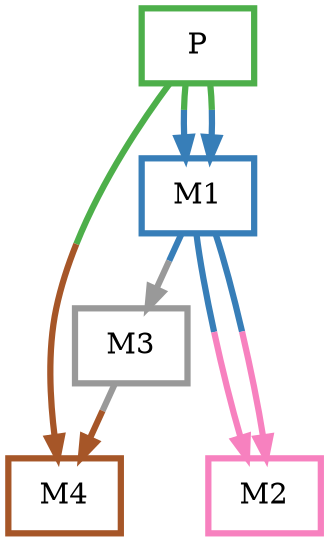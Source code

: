 digraph barS {
	{
		rank=same
	0 [shape=box,penwidth=3,colorscheme=set19,color=3,label="P"]
	}
	{
		rank=same
		4 [shape=box,penwidth=3,colorscheme=set19,color=7,label="M4"]
		2 [shape=box,penwidth=3,colorscheme=set19,color=8,label="M2"]
	}
	3 [shape=box,penwidth=3,colorscheme=set19,color=9,label="M3"]
	1 [shape=box,penwidth=3,colorscheme=set19,color=2,label="M1"]
	3 -> 4 [penwidth=3,colorscheme=set19,color="9;0.5:7"]
	1 -> 3 [penwidth=3,colorscheme=set19,color="2;0.5:9"]
	1 -> 2 [penwidth=3,colorscheme=set19,color="2;0.5:8"]
	1 -> 2 [penwidth=3,colorscheme=set19,color="2;0.5:8"]
	0 -> 4 [penwidth=3,colorscheme=set19,color="3;0.5:7"]
	0 -> 1 [penwidth=3,colorscheme=set19,color="3;0.5:2"]
	0 -> 1 [penwidth=3,colorscheme=set19,color="3;0.5:2"]
}
